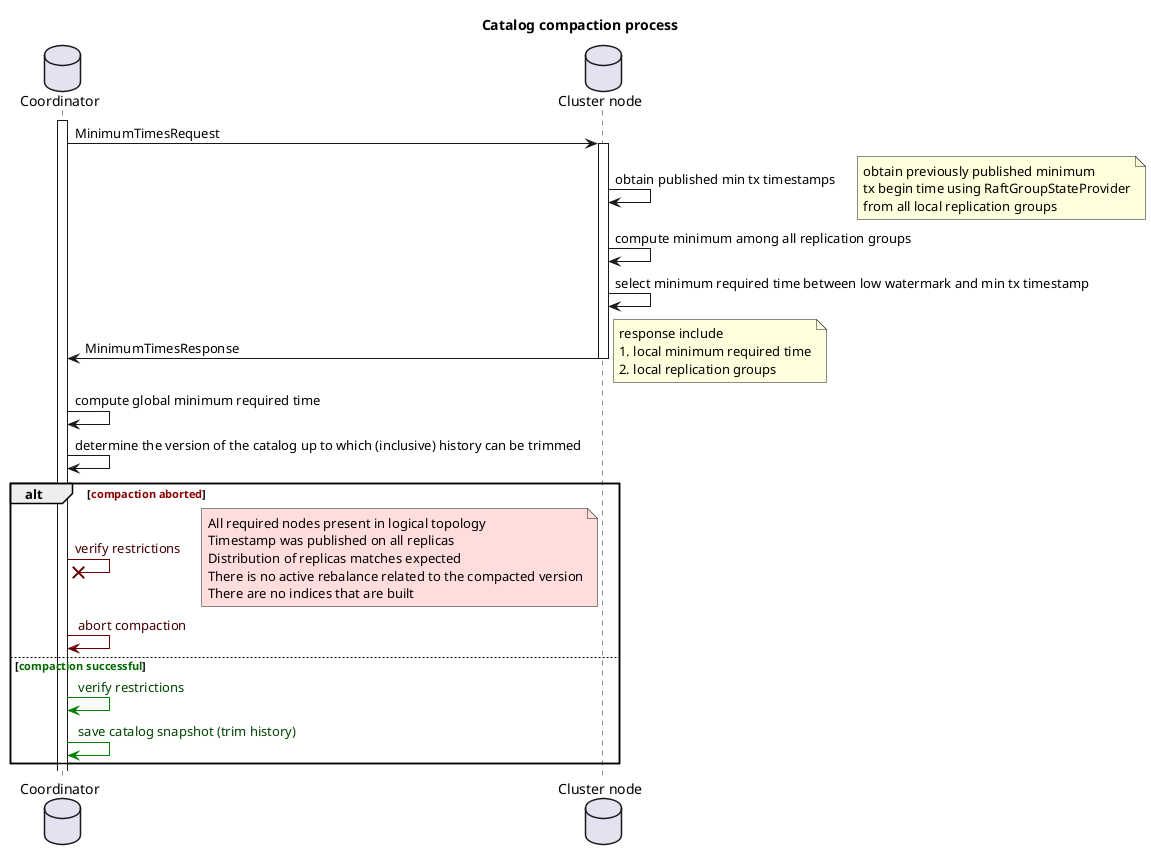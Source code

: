 @startuml
title Catalog compaction process

database Coordinator as crd
database "Cluster node" as node

activate crd

crd -> node ++ : MinimumTimesRequest
node -> node : obtain published min tx timestamps
note right
  obtain previously published minimum
  tx begin time using RaftGroupStateProvider
  from all local replication groups
end note
node -> node : compute minimum among all replication groups
node -> node : select minimum required time between low watermark and min tx timestamp
node -> crd -- : MinimumTimesResponse
note right
  response include
  1. local minimum required time
  2. local replication groups
end note
crd -> crd : compute global minimum required time
crd -> crd : determine the version of the catalog up to which (inclusive) history can be trimmed
alt <font color="#880000">compaction aborted</font>
  crd -[#660000]x crd : <font color="#440000">verify restrictions
  note right #ffdddd
    All required nodes present in logical topology
    Timestamp was published on all replicas
    Distribution of replicas matches expected
    There is no active rebalance related to the compacted version
    There are no indices that are built
  end note
  crd -[#660000]> crd : <font color="#440000"> abort compaction
else <font color="#006600">compaction successful</font>
  crd -[#green]> crd : <font color="#004400"> verify restrictions
  crd -[#green]> crd : <font color="#004400"> save catalog snapshot (trim history)
end

@enduml